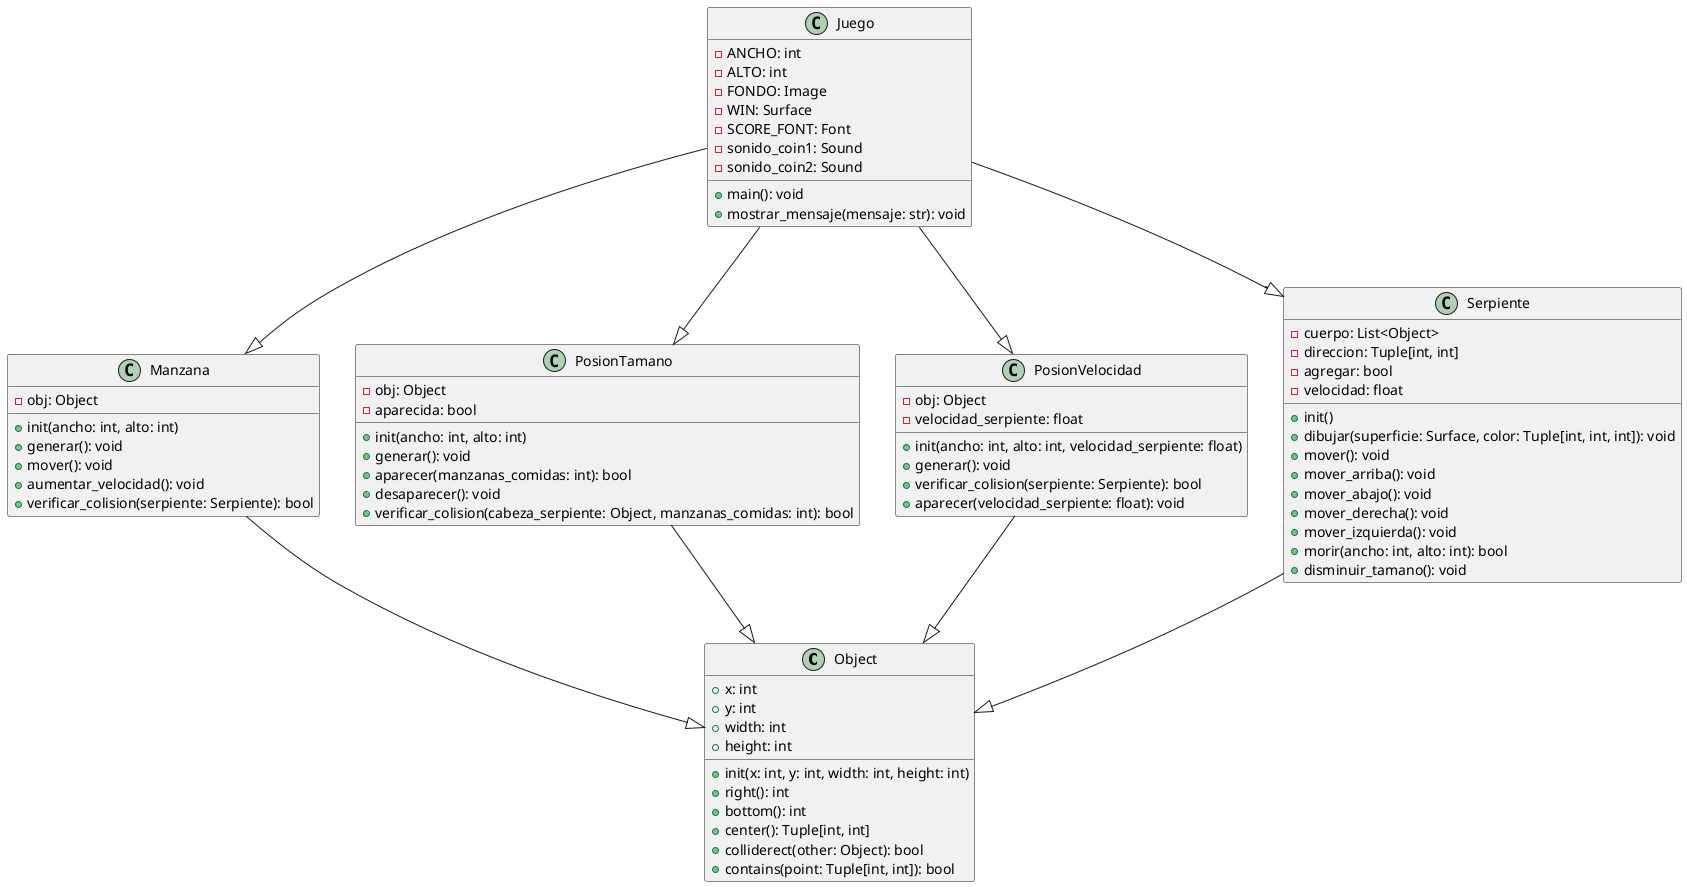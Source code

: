 @startuml clases

class Object {
  + init(x: int, y: int, width: int, height: int)
  + x: int
  + y: int
  + width: int
  + height: int
  + right(): int
  + bottom(): int
  + center(): Tuple[int, int]
  + colliderect(other: Object): bool
  + contains(point: Tuple[int, int]): bool
}

class Manzana {
  - obj: Object
  + init(ancho: int, alto: int)
  + generar(): void
  + mover(): void
  + aumentar_velocidad(): void
  + verificar_colision(serpiente: Serpiente): bool
}

class PosionTamano {
  - obj: Object
  - aparecida: bool
  + init(ancho: int, alto: int)
  + generar(): void
  + aparecer(manzanas_comidas: int): bool
  + desaparecer(): void
  + verificar_colision(cabeza_serpiente: Object, manzanas_comidas: int): bool
}

class PosionVelocidad {
  - obj: Object
  - velocidad_serpiente: float
  + init(ancho: int, alto: int, velocidad_serpiente: float)
  + generar(): void
  + verificar_colision(serpiente: Serpiente): bool
  + aparecer(velocidad_serpiente: float): void
}

class Serpiente {
  - cuerpo: List<Object>
  - direccion: Tuple[int, int]
  - agregar: bool
  - velocidad: float
  + init()
  + dibujar(superficie: Surface, color: Tuple[int, int, int]): void
  + mover(): void
  + mover_arriba(): void
  + mover_abajo(): void
  + mover_derecha(): void
  + mover_izquierda(): void
  + morir(ancho: int, alto: int): bool
  + disminuir_tamano(): void
}

class Juego {
  - ANCHO: int
  - ALTO: int
  - FONDO: Image
  - WIN: Surface
  - SCORE_FONT: Font
  - sonido_coin1: Sound
  - sonido_coin2: Sound
  + main(): void
  + mostrar_mensaje(mensaje: str): void
}

Manzana --|> Object
PosionTamano --|> Object
PosionVelocidad --|> Object
Serpiente --|> Object
Juego --|> Manzana
Juego --|> PosionTamano
Juego --|> PosionVelocidad
Juego --|> Serpiente

@enduml